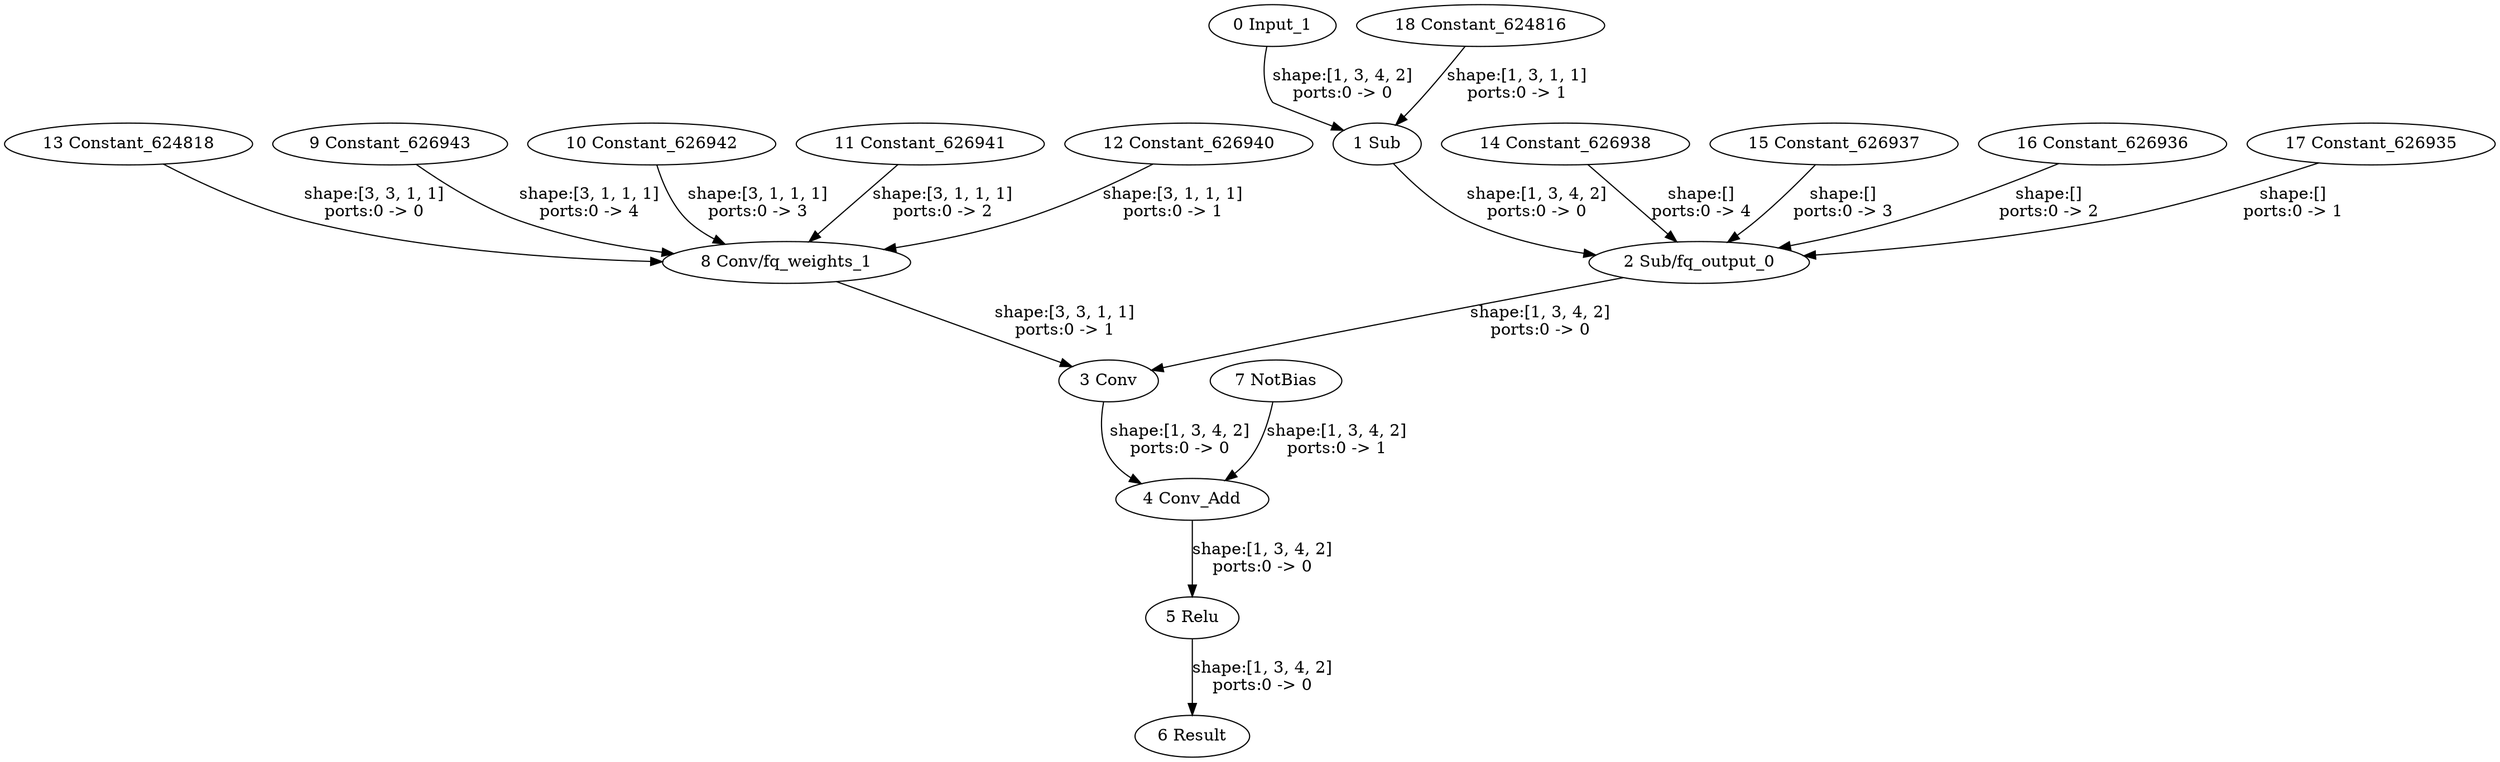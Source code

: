 strict digraph  {
"0 Input_1" [id=0, type=Parameter];
"1 Sub" [id=1, type=Subtract];
"2 Sub/fq_output_0" [id=2, type=FakeQuantize];
"3 Conv" [id=3, type=Convolution];
"4 Conv_Add" [id=4, type=Add];
"5 Relu" [id=5, type=Relu];
"6 Result" [id=6, type=Result];
"7 NotBias" [id=7, type=Constant];
"8 Conv/fq_weights_1" [id=8, type=FakeQuantize];
"9 Constant_626943" [id=9, type=Constant];
"10 Constant_626942" [id=10, type=Constant];
"11 Constant_626941" [id=11, type=Constant];
"12 Constant_626940" [id=12, type=Constant];
"13 Constant_624818" [id=13, type=Constant];
"14 Constant_626938" [id=14, type=Constant];
"15 Constant_626937" [id=15, type=Constant];
"16 Constant_626936" [id=16, type=Constant];
"17 Constant_626935" [id=17, type=Constant];
"18 Constant_624816" [id=18, type=Constant];
"0 Input_1" -> "1 Sub"  [label="shape:[1, 3, 4, 2]\nports:0 -> 0", style=solid];
"1 Sub" -> "2 Sub/fq_output_0"  [label="shape:[1, 3, 4, 2]\nports:0 -> 0", style=solid];
"2 Sub/fq_output_0" -> "3 Conv"  [label="shape:[1, 3, 4, 2]\nports:0 -> 0", style=solid];
"3 Conv" -> "4 Conv_Add"  [label="shape:[1, 3, 4, 2]\nports:0 -> 0", style=solid];
"4 Conv_Add" -> "5 Relu"  [label="shape:[1, 3, 4, 2]\nports:0 -> 0", style=solid];
"5 Relu" -> "6 Result"  [label="shape:[1, 3, 4, 2]\nports:0 -> 0", style=solid];
"7 NotBias" -> "4 Conv_Add"  [label="shape:[1, 3, 4, 2]\nports:0 -> 1", style=solid];
"8 Conv/fq_weights_1" -> "3 Conv"  [label="shape:[3, 3, 1, 1]\nports:0 -> 1", style=solid];
"9 Constant_626943" -> "8 Conv/fq_weights_1"  [label="shape:[3, 1, 1, 1]\nports:0 -> 4", style=solid];
"10 Constant_626942" -> "8 Conv/fq_weights_1"  [label="shape:[3, 1, 1, 1]\nports:0 -> 3", style=solid];
"11 Constant_626941" -> "8 Conv/fq_weights_1"  [label="shape:[3, 1, 1, 1]\nports:0 -> 2", style=solid];
"12 Constant_626940" -> "8 Conv/fq_weights_1"  [label="shape:[3, 1, 1, 1]\nports:0 -> 1", style=solid];
"13 Constant_624818" -> "8 Conv/fq_weights_1"  [label="shape:[3, 3, 1, 1]\nports:0 -> 0", style=solid];
"14 Constant_626938" -> "2 Sub/fq_output_0"  [label="shape:[]\nports:0 -> 4", style=solid];
"15 Constant_626937" -> "2 Sub/fq_output_0"  [label="shape:[]\nports:0 -> 3", style=solid];
"16 Constant_626936" -> "2 Sub/fq_output_0"  [label="shape:[]\nports:0 -> 2", style=solid];
"17 Constant_626935" -> "2 Sub/fq_output_0"  [label="shape:[]\nports:0 -> 1", style=solid];
"18 Constant_624816" -> "1 Sub"  [label="shape:[1, 3, 1, 1]\nports:0 -> 1", style=solid];
}
